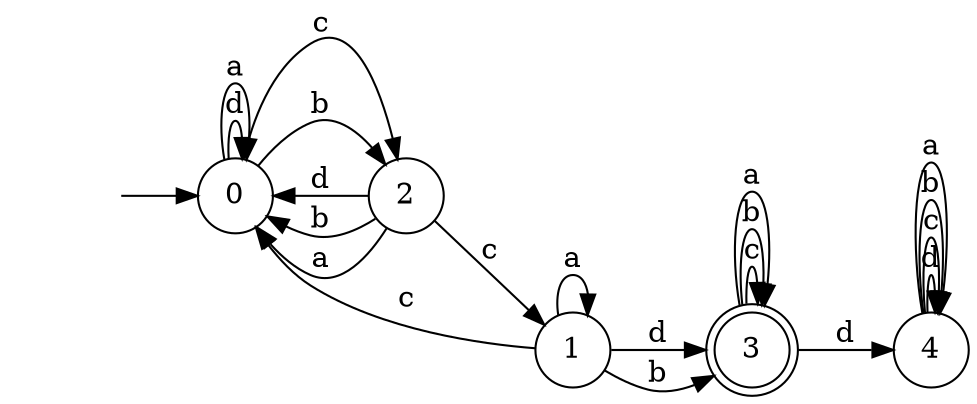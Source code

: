 digraph {
  rankdir=LR;
  0 [label="0", shape = circle];
  0 -> 0 [label="d"];
  0 -> 2 [label="c"];
  0 -> 2 [label="b"];
  0 -> 0 [label="a"];
  1 [label="1", shape = circle];
  1 -> 3 [label="d"];
  1 -> 0 [label="c"];
  1 -> 3 [label="b"];
  1 -> 1 [label="a"];
  2 [label="2", shape = circle];
  2 -> 0 [label="d"];
  2 -> 1 [label="c"];
  2 -> 0 [label="b"];
  2 -> 0 [label="a"];
  3 [label="3", shape = doublecircle];
  3 -> 4 [label="d"];
  3 -> 3 [label="c"];
  3 -> 3 [label="b"];
  3 -> 3 [label="a"];
  4 [label="4", shape = circle];
  4 -> 4 [label="d"];
  4 -> 4 [label="c"];
  4 -> 4 [label="b"];
  4 -> 4 [label="a"];
  5 [label="", shape = plaintext];
  5 -> 0 [label=""];
}
